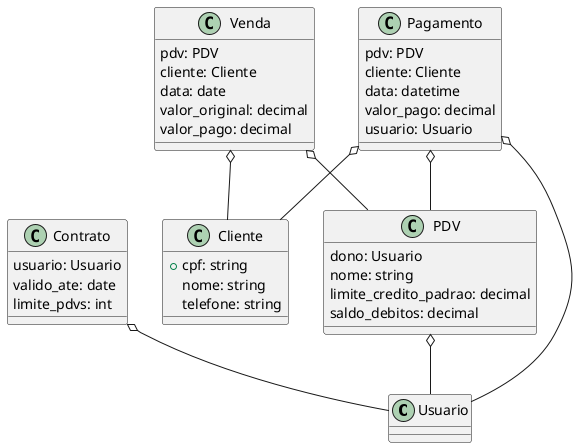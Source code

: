 @startuml entidades

class Usuario {

}

class Contrato {
    usuario: Usuario
    valido_ate: date
    limite_pdvs: int

}

Contrato o-- Usuario

class PDV {
    dono: Usuario
    nome: string
    limite_credito_padrao: decimal
    saldo_debitos: decimal
}

PDV o-- Usuario

class Cliente {
    +cpf: string
    nome: string
    telefone: string
}

class Venda {
    pdv: PDV
    cliente: Cliente
    data: date
    valor_original: decimal
    valor_pago: decimal
}

Venda o-- PDV
Venda o-- Cliente

class Pagamento {
    pdv: PDV
    cliente: Cliente
    data: datetime
    valor_pago: decimal
    usuario: Usuario
}

Pagamento o-- PDV
Pagamento o-- Cliente
Pagamento o-- Usuario
@enduml
